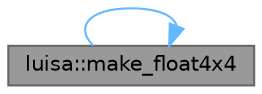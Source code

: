digraph "luisa::make_float4x4"
{
 // LATEX_PDF_SIZE
  bgcolor="transparent";
  edge [fontname=Helvetica,fontsize=10,labelfontname=Helvetica,labelfontsize=10];
  node [fontname=Helvetica,fontsize=10,shape=box,height=0.2,width=0.4];
  rankdir="LR";
  Node1 [id="Node000001",label="luisa::make_float4x4",height=0.2,width=0.4,color="gray40", fillcolor="grey60", style="filled", fontcolor="black",tooltip="make float4x4"];
  Node1 -> Node1 [id="edge1_Node000001_Node000001",color="steelblue1",style="solid",tooltip=" "];
}
